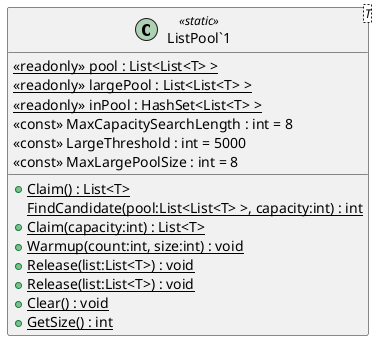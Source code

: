@startuml
class "ListPool`1"<T> <<static>> {
    {static} <<readonly>> pool : List<List<T> >
    {static} <<readonly>> largePool : List<List<T> >
    {static} <<readonly>> inPool : HashSet<List<T> >
    <<const>> MaxCapacitySearchLength : int = 8
    <<const>> LargeThreshold : int = 5000
    <<const>> MaxLargePoolSize : int = 8
    + {static} Claim() : List<T>
    {static} FindCandidate(pool:List<List<T> >, capacity:int) : int
    + {static} Claim(capacity:int) : List<T>
    + {static} Warmup(count:int, size:int) : void
    + {static} Release(list:List<T>) : void
    + {static} Release(list:List<T>) : void
    + {static} Clear() : void
    + {static} GetSize() : int
}
@enduml
